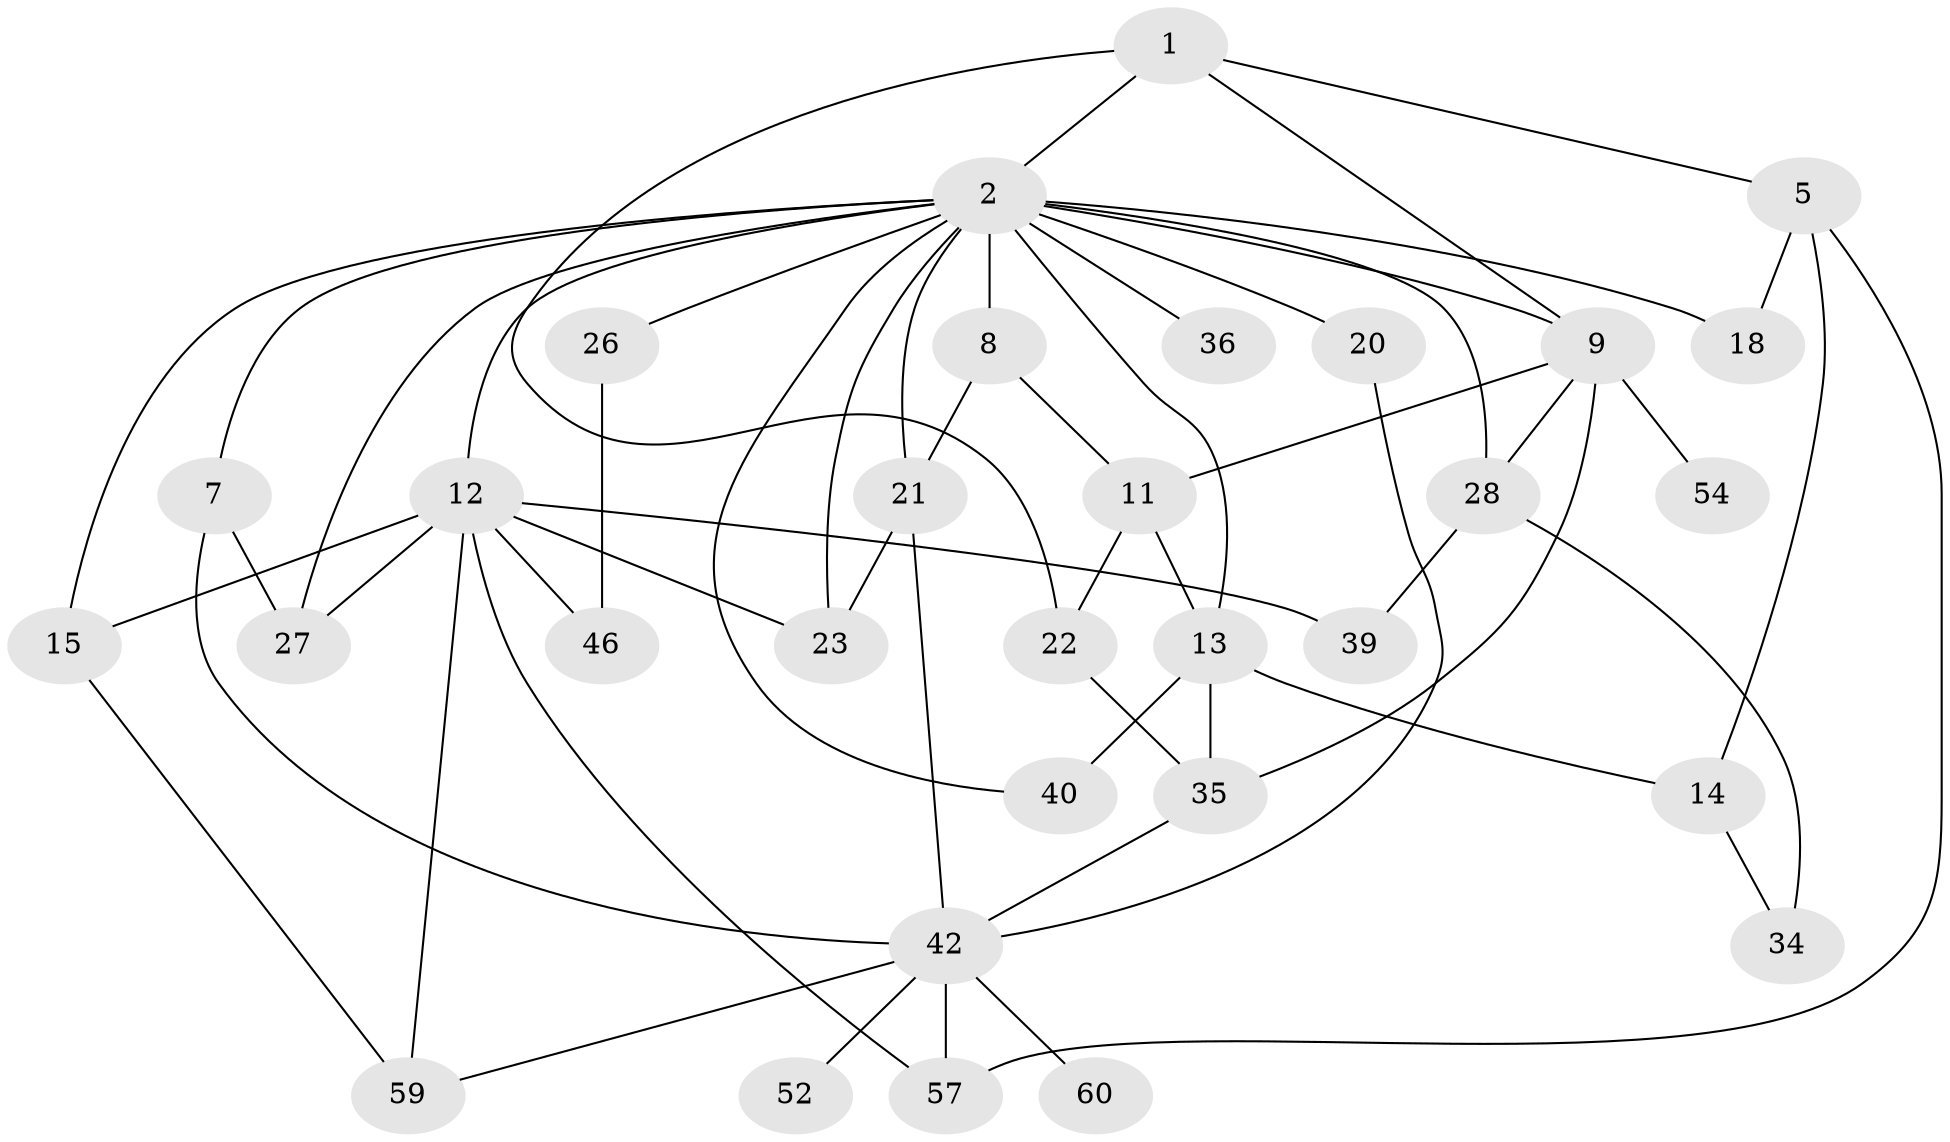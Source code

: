 // original degree distribution, {4: 0.14285714285714285, 10: 0.015873015873015872, 3: 0.2857142857142857, 2: 0.25396825396825395, 7: 0.047619047619047616, 6: 0.015873015873015872, 5: 0.047619047619047616, 1: 0.19047619047619047}
// Generated by graph-tools (version 1.1) at 2025/17/03/04/25 18:17:00]
// undirected, 31 vertices, 56 edges
graph export_dot {
graph [start="1"]
  node [color=gray90,style=filled];
  1 [super="+61"];
  2 [super="+6+3+37+4"];
  5 [super="+47"];
  7 [super="+49+63"];
  8 [super="+43"];
  9 [super="+25+29"];
  11 [super="+32+31+58"];
  12 [super="+19"];
  13 [super="+16+24"];
  14 [super="+38+55+17"];
  15;
  18 [super="+50"];
  20 [super="+56"];
  21 [super="+33"];
  22;
  23;
  26;
  27;
  28 [super="+41+45"];
  34;
  35;
  36;
  39;
  40;
  42 [super="+48"];
  46;
  52;
  54;
  57;
  59 [super="+62"];
  60;
  1 -- 2;
  1 -- 5;
  1 -- 22;
  1 -- 9;
  2 -- 7;
  2 -- 9 [weight=2];
  2 -- 18;
  2 -- 26 [weight=2];
  2 -- 27;
  2 -- 36;
  2 -- 20 [weight=2];
  2 -- 23;
  2 -- 8;
  2 -- 40;
  2 -- 12;
  2 -- 28;
  2 -- 21;
  2 -- 13;
  2 -- 15;
  5 -- 57;
  5 -- 18;
  5 -- 14;
  7 -- 27;
  7 -- 42;
  8 -- 11;
  8 -- 21;
  9 -- 11 [weight=2];
  9 -- 28;
  9 -- 35;
  9 -- 54;
  11 -- 13;
  11 -- 22;
  12 -- 15;
  12 -- 23;
  12 -- 27;
  12 -- 39;
  12 -- 57;
  12 -- 59;
  12 -- 46;
  13 -- 14 [weight=2];
  13 -- 40;
  13 -- 35;
  14 -- 34;
  15 -- 59;
  20 -- 42;
  21 -- 23;
  21 -- 42;
  22 -- 35;
  26 -- 46;
  28 -- 34;
  28 -- 39;
  35 -- 42;
  42 -- 57;
  42 -- 52;
  42 -- 59;
  42 -- 60;
}
